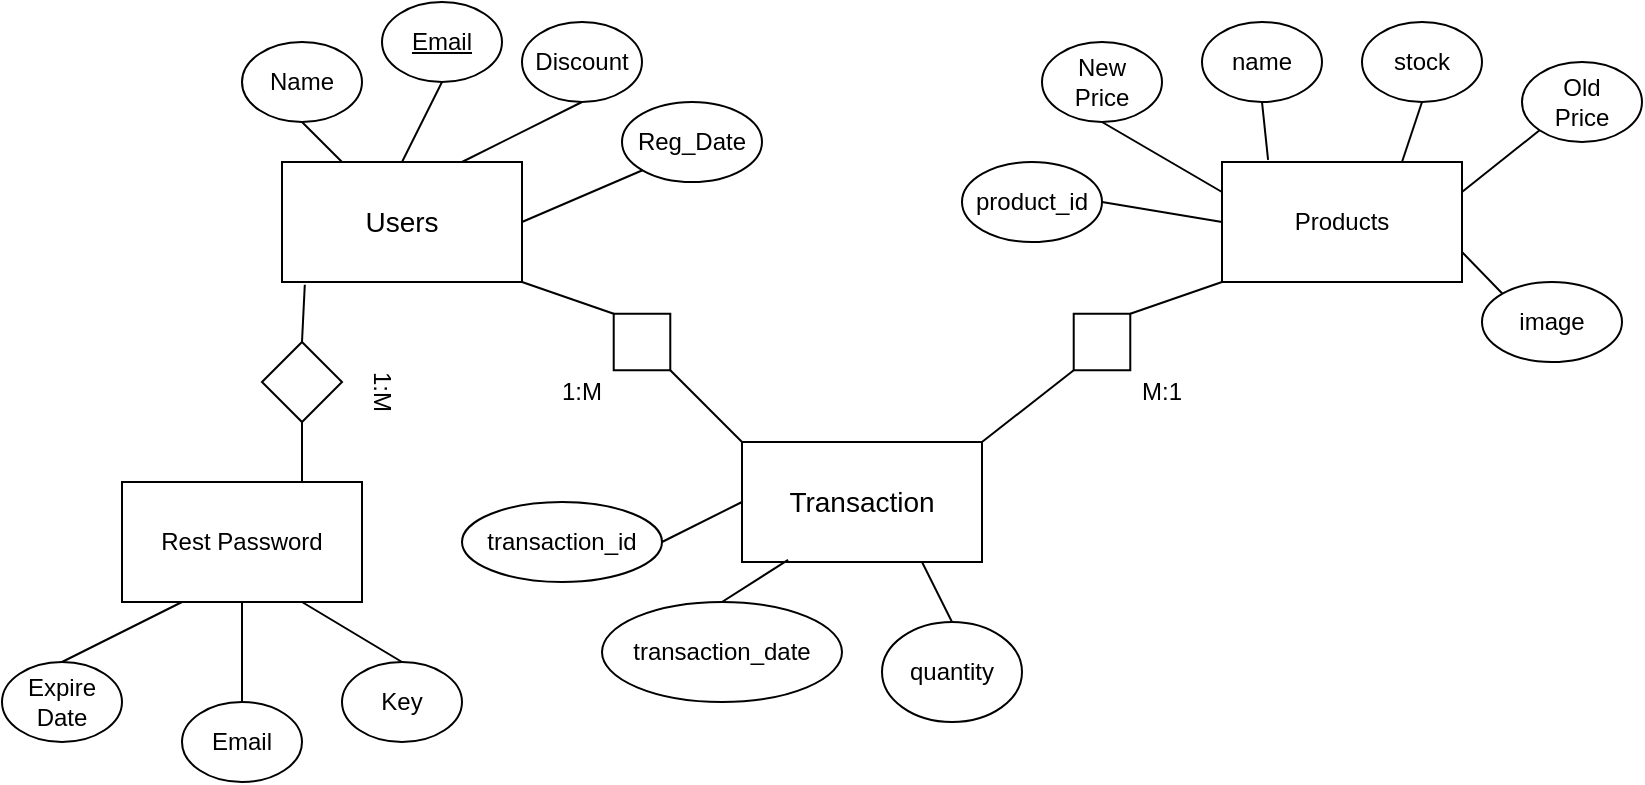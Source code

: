 <mxfile version="20.4.0" type="device"><diagram id="R2lEEEUBdFMjLlhIrx00" name="Page-1"><mxGraphModel dx="1021" dy="461" grid="1" gridSize="10" guides="1" tooltips="1" connect="1" arrows="1" fold="1" page="1" pageScale="1" pageWidth="850" pageHeight="1100" math="0" shadow="0" extFonts="Permanent Marker^https://fonts.googleapis.com/css?family=Permanent+Marker"><root><mxCell id="0"/><mxCell id="1" parent="0"/><mxCell id="4uJXpL6L4Qn1qcKOR6uG-1" value="&lt;font style=&quot;font-size: 14px;&quot;&gt;Users&lt;/font&gt;" style="rounded=0;whiteSpace=wrap;html=1;" parent="1" vertex="1"><mxGeometry x="170" y="180" width="120" height="60" as="geometry"/></mxCell><mxCell id="4uJXpL6L4Qn1qcKOR6uG-2" value="&lt;div&gt;&lt;u&gt;Email&lt;/u&gt;&lt;/div&gt;" style="ellipse;whiteSpace=wrap;html=1;" parent="1" vertex="1"><mxGeometry x="220" y="100" width="60" height="40" as="geometry"/></mxCell><mxCell id="4uJXpL6L4Qn1qcKOR6uG-3" value="Name" style="ellipse;whiteSpace=wrap;html=1;" parent="1" vertex="1"><mxGeometry x="150" y="120" width="60" height="40" as="geometry"/></mxCell><mxCell id="4uJXpL6L4Qn1qcKOR6uG-5" value="quantity" style="ellipse;whiteSpace=wrap;html=1;" parent="1" vertex="1"><mxGeometry x="470" y="410" width="70" height="50" as="geometry"/></mxCell><mxCell id="4uJXpL6L4Qn1qcKOR6uG-6" value="Discount" style="ellipse;whiteSpace=wrap;html=1;" parent="1" vertex="1"><mxGeometry x="290" y="110" width="60" height="40" as="geometry"/></mxCell><mxCell id="4uJXpL6L4Qn1qcKOR6uG-7" value="Products" style="rounded=0;whiteSpace=wrap;html=1;" parent="1" vertex="1"><mxGeometry x="640" y="180" width="120" height="60" as="geometry"/></mxCell><mxCell id="4uJXpL6L4Qn1qcKOR6uG-9" value="name" style="ellipse;whiteSpace=wrap;html=1;" parent="1" vertex="1"><mxGeometry x="630" y="110" width="60" height="40" as="geometry"/></mxCell><mxCell id="4uJXpL6L4Qn1qcKOR6uG-10" value="stock" style="ellipse;whiteSpace=wrap;html=1;" parent="1" vertex="1"><mxGeometry x="710" y="110" width="60" height="40" as="geometry"/></mxCell><mxCell id="4uJXpL6L4Qn1qcKOR6uG-11" value="New&lt;div&gt;Price&lt;br&gt;&lt;/div&gt;" style="ellipse;whiteSpace=wrap;html=1;" parent="1" vertex="1"><mxGeometry x="550" y="120" width="60" height="40" as="geometry"/></mxCell><mxCell id="4uJXpL6L4Qn1qcKOR6uG-12" value="&lt;div&gt;Old&lt;/div&gt;&lt;div&gt;Price&lt;/div&gt;" style="ellipse;whiteSpace=wrap;html=1;" parent="1" vertex="1"><mxGeometry x="790" y="130" width="60" height="40" as="geometry"/></mxCell><mxCell id="4uJXpL6L4Qn1qcKOR6uG-13" value="&lt;h2 style=&quot;font-size: 14px;&quot; data-ved=&quot;2ahUKEwjdirGHtZz6AhWwX_EDHb0tCYAQ3B0oAXoECE4QDw&quot; data-attrid=&quot;title&quot; data-local-attribute=&quot;d3bn&quot; class=&quot;qrShPb kno-ecr-pt PZPZlf q8U8x hNKfZe&quot;&gt;&lt;font style=&quot;font-size: 14px;&quot;&gt;&lt;span&gt;&lt;span style=&quot;font-weight: normal;&quot;&gt;Transaction&lt;/span&gt;&lt;/span&gt;&lt;/font&gt;&lt;/h2&gt;" style="rounded=0;whiteSpace=wrap;html=1;" parent="1" vertex="1"><mxGeometry x="400" y="320" width="120" height="60" as="geometry"/></mxCell><mxCell id="4uJXpL6L4Qn1qcKOR6uG-14" value="" style="rhombus;whiteSpace=wrap;html=1;rotation=-45;" parent="1" vertex="1"><mxGeometry x="330" y="250" width="40" height="40" as="geometry"/></mxCell><mxCell id="4uJXpL6L4Qn1qcKOR6uG-15" value="" style="rhombus;whiteSpace=wrap;html=1;rotation=-45;" parent="1" vertex="1"><mxGeometry x="560" y="250" width="40" height="40" as="geometry"/></mxCell><mxCell id="4uJXpL6L4Qn1qcKOR6uG-17" value="transaction_date" style="ellipse;whiteSpace=wrap;html=1;" parent="1" vertex="1"><mxGeometry x="330" y="400" width="120" height="50" as="geometry"/></mxCell><mxCell id="4uJXpL6L4Qn1qcKOR6uG-18" value="" style="endArrow=none;html=1;rounded=0;exitX=0.5;exitY=0;exitDx=0;exitDy=0;entryX=1;entryY=1;entryDx=0;entryDy=0;" parent="1" source="4uJXpL6L4Qn1qcKOR6uG-14" target="4uJXpL6L4Qn1qcKOR6uG-1" edge="1"><mxGeometry width="50" height="50" relative="1" as="geometry"><mxPoint x="400" y="300" as="sourcePoint"/><mxPoint x="450" y="250" as="targetPoint"/></mxGeometry></mxCell><mxCell id="4uJXpL6L4Qn1qcKOR6uG-19" value="" style="endArrow=none;html=1;rounded=0;entryX=0.5;entryY=1;entryDx=0;entryDy=0;exitX=0;exitY=0;exitDx=0;exitDy=0;" parent="1" source="4uJXpL6L4Qn1qcKOR6uG-13" target="4uJXpL6L4Qn1qcKOR6uG-14" edge="1"><mxGeometry width="50" height="50" relative="1" as="geometry"><mxPoint x="400" y="300" as="sourcePoint"/><mxPoint x="450" y="250" as="targetPoint"/></mxGeometry></mxCell><mxCell id="4uJXpL6L4Qn1qcKOR6uG-20" value="1:M" style="text;html=1;strokeColor=none;fillColor=none;align=center;verticalAlign=middle;whiteSpace=wrap;rounded=0;" parent="1" vertex="1"><mxGeometry x="290" y="280" width="60" height="30" as="geometry"/></mxCell><mxCell id="4uJXpL6L4Qn1qcKOR6uG-21" value="" style="endArrow=none;html=1;rounded=0;entryX=0;entryY=1;entryDx=0;entryDy=0;exitX=1;exitY=0.5;exitDx=0;exitDy=0;" parent="1" source="4uJXpL6L4Qn1qcKOR6uG-15" target="4uJXpL6L4Qn1qcKOR6uG-7" edge="1"><mxGeometry width="50" height="50" relative="1" as="geometry"><mxPoint x="400" y="300" as="sourcePoint"/><mxPoint x="450" y="250" as="targetPoint"/></mxGeometry></mxCell><mxCell id="4uJXpL6L4Qn1qcKOR6uG-22" value="" style="endArrow=none;html=1;rounded=0;entryX=1;entryY=0;entryDx=0;entryDy=0;exitX=0;exitY=0.5;exitDx=0;exitDy=0;" parent="1" source="4uJXpL6L4Qn1qcKOR6uG-15" target="4uJXpL6L4Qn1qcKOR6uG-13" edge="1"><mxGeometry width="50" height="50" relative="1" as="geometry"><mxPoint x="604.142" y="265.858" as="sourcePoint"/><mxPoint x="650" y="250" as="targetPoint"/></mxGeometry></mxCell><mxCell id="4uJXpL6L4Qn1qcKOR6uG-23" value="M:1" style="text;html=1;strokeColor=none;fillColor=none;align=center;verticalAlign=middle;whiteSpace=wrap;rounded=0;" parent="1" vertex="1"><mxGeometry x="580" y="280" width="60" height="30" as="geometry"/></mxCell><mxCell id="4uJXpL6L4Qn1qcKOR6uG-24" value="Reg_Date" style="ellipse;whiteSpace=wrap;html=1;" parent="1" vertex="1"><mxGeometry x="340" y="150" width="70" height="40" as="geometry"/></mxCell><mxCell id="-47NFhVbMZnaoouIKPsV-3" value="" style="endArrow=none;html=1;rounded=0;entryX=0.5;entryY=1;entryDx=0;entryDy=0;exitX=0.25;exitY=0;exitDx=0;exitDy=0;" parent="1" source="4uJXpL6L4Qn1qcKOR6uG-1" target="4uJXpL6L4Qn1qcKOR6uG-3" edge="1"><mxGeometry width="50" height="50" relative="1" as="geometry"><mxPoint x="270" y="190" as="sourcePoint"/><mxPoint x="270" y="170" as="targetPoint"/></mxGeometry></mxCell><mxCell id="-47NFhVbMZnaoouIKPsV-4" value="" style="endArrow=none;html=1;rounded=0;exitX=0.5;exitY=0;exitDx=0;exitDy=0;entryX=0.5;entryY=1;entryDx=0;entryDy=0;" parent="1" source="4uJXpL6L4Qn1qcKOR6uG-1" target="4uJXpL6L4Qn1qcKOR6uG-2" edge="1"><mxGeometry width="50" height="50" relative="1" as="geometry"><mxPoint x="210" y="190" as="sourcePoint"/><mxPoint x="250" y="150" as="targetPoint"/></mxGeometry></mxCell><mxCell id="-47NFhVbMZnaoouIKPsV-5" value="" style="endArrow=none;html=1;rounded=0;exitX=0.75;exitY=0;exitDx=0;exitDy=0;entryX=0.5;entryY=1;entryDx=0;entryDy=0;" parent="1" source="4uJXpL6L4Qn1qcKOR6uG-1" target="4uJXpL6L4Qn1qcKOR6uG-6" edge="1"><mxGeometry width="50" height="50" relative="1" as="geometry"><mxPoint x="180" y="190" as="sourcePoint"/><mxPoint x="350" y="160" as="targetPoint"/></mxGeometry></mxCell><mxCell id="-47NFhVbMZnaoouIKPsV-6" value="" style="endArrow=none;html=1;rounded=0;exitX=1;exitY=0.5;exitDx=0;exitDy=0;entryX=0;entryY=1;entryDx=0;entryDy=0;" parent="1" source="4uJXpL6L4Qn1qcKOR6uG-1" target="4uJXpL6L4Qn1qcKOR6uG-24" edge="1"><mxGeometry width="50" height="50" relative="1" as="geometry"><mxPoint x="170" y="220" as="sourcePoint"/><mxPoint x="350" y="195" as="targetPoint"/></mxGeometry></mxCell><mxCell id="-47NFhVbMZnaoouIKPsV-7" value="" style="endArrow=none;html=1;rounded=0;entryX=0.5;entryY=1;entryDx=0;entryDy=0;exitX=0;exitY=0.25;exitDx=0;exitDy=0;" parent="1" source="4uJXpL6L4Qn1qcKOR6uG-7" target="4uJXpL6L4Qn1qcKOR6uG-11" edge="1"><mxGeometry width="50" height="50" relative="1" as="geometry"><mxPoint x="604.142" y="265.858" as="sourcePoint"/><mxPoint x="650" y="250" as="targetPoint"/></mxGeometry></mxCell><mxCell id="-47NFhVbMZnaoouIKPsV-8" value="" style="endArrow=none;html=1;rounded=0;entryX=0.5;entryY=1;entryDx=0;entryDy=0;exitX=0.192;exitY=-0.017;exitDx=0;exitDy=0;exitPerimeter=0;" parent="1" source="4uJXpL6L4Qn1qcKOR6uG-7" target="4uJXpL6L4Qn1qcKOR6uG-9" edge="1"><mxGeometry width="50" height="50" relative="1" as="geometry"><mxPoint x="650" y="205" as="sourcePoint"/><mxPoint x="590" y="170" as="targetPoint"/></mxGeometry></mxCell><mxCell id="-47NFhVbMZnaoouIKPsV-9" value="" style="endArrow=none;html=1;rounded=0;entryX=0.5;entryY=1;entryDx=0;entryDy=0;exitX=0.75;exitY=0;exitDx=0;exitDy=0;" parent="1" source="4uJXpL6L4Qn1qcKOR6uG-7" target="4uJXpL6L4Qn1qcKOR6uG-10" edge="1"><mxGeometry width="50" height="50" relative="1" as="geometry"><mxPoint x="673.04" y="188.98" as="sourcePoint"/><mxPoint x="670" y="160" as="targetPoint"/></mxGeometry></mxCell><mxCell id="-47NFhVbMZnaoouIKPsV-10" value="" style="endArrow=none;html=1;rounded=0;entryX=0;entryY=1;entryDx=0;entryDy=0;exitX=1;exitY=0.25;exitDx=0;exitDy=0;" parent="1" source="4uJXpL6L4Qn1qcKOR6uG-7" target="4uJXpL6L4Qn1qcKOR6uG-12" edge="1"><mxGeometry width="50" height="50" relative="1" as="geometry"><mxPoint x="740" y="190" as="sourcePoint"/><mxPoint x="750" y="160" as="targetPoint"/></mxGeometry></mxCell><mxCell id="-47NFhVbMZnaoouIKPsV-13" value="" style="endArrow=none;html=1;rounded=0;entryX=0.192;entryY=0.983;entryDx=0;entryDy=0;exitX=0.5;exitY=0;exitDx=0;exitDy=0;entryPerimeter=0;" parent="1" source="4uJXpL6L4Qn1qcKOR6uG-17" target="4uJXpL6L4Qn1qcKOR6uG-13" edge="1"><mxGeometry width="50" height="50" relative="1" as="geometry"><mxPoint x="410" y="330" as="sourcePoint"/><mxPoint x="374.142" y="294.142" as="targetPoint"/></mxGeometry></mxCell><mxCell id="-47NFhVbMZnaoouIKPsV-14" value="" style="endArrow=none;html=1;rounded=0;entryX=0.75;entryY=1;entryDx=0;entryDy=0;exitX=0.5;exitY=0;exitDx=0;exitDy=0;" parent="1" source="4uJXpL6L4Qn1qcKOR6uG-5" target="4uJXpL6L4Qn1qcKOR6uG-13" edge="1"><mxGeometry width="50" height="50" relative="1" as="geometry"><mxPoint x="420" y="410" as="sourcePoint"/><mxPoint x="433.04" y="388.98" as="targetPoint"/></mxGeometry></mxCell><mxCell id="-47NFhVbMZnaoouIKPsV-15" value="product_id" style="ellipse;whiteSpace=wrap;html=1;" parent="1" vertex="1"><mxGeometry x="510" y="180" width="70" height="40" as="geometry"/></mxCell><mxCell id="-47NFhVbMZnaoouIKPsV-16" value="transaction_id" style="ellipse;whiteSpace=wrap;html=1;" parent="1" vertex="1"><mxGeometry x="260" y="350" width="100" height="40" as="geometry"/></mxCell><mxCell id="-47NFhVbMZnaoouIKPsV-17" value="" style="endArrow=none;html=1;rounded=0;entryX=0;entryY=0.5;entryDx=0;entryDy=0;exitX=1;exitY=0.5;exitDx=0;exitDy=0;" parent="1" source="-47NFhVbMZnaoouIKPsV-15" target="4uJXpL6L4Qn1qcKOR6uG-7" edge="1"><mxGeometry width="50" height="50" relative="1" as="geometry"><mxPoint x="575.858" y="294.142" as="sourcePoint"/><mxPoint x="530" y="330" as="targetPoint"/></mxGeometry></mxCell><mxCell id="-47NFhVbMZnaoouIKPsV-18" value="" style="endArrow=none;html=1;rounded=0;exitX=1;exitY=0.5;exitDx=0;exitDy=0;entryX=0;entryY=0.5;entryDx=0;entryDy=0;" parent="1" source="-47NFhVbMZnaoouIKPsV-16" target="4uJXpL6L4Qn1qcKOR6uG-13" edge="1"><mxGeometry width="50" height="50" relative="1" as="geometry"><mxPoint x="590" y="210" as="sourcePoint"/><mxPoint x="370" y="340" as="targetPoint"/></mxGeometry></mxCell><mxCell id="lj-jcQxxJ8c1d7DzPzvi-1" value="image" style="ellipse;whiteSpace=wrap;html=1;" parent="1" vertex="1"><mxGeometry x="770" y="240" width="70" height="40" as="geometry"/></mxCell><mxCell id="lj-jcQxxJ8c1d7DzPzvi-2" value="" style="endArrow=none;html=1;rounded=0;entryX=0;entryY=0;entryDx=0;entryDy=0;exitX=1;exitY=0.75;exitDx=0;exitDy=0;" parent="1" source="4uJXpL6L4Qn1qcKOR6uG-7" target="lj-jcQxxJ8c1d7DzPzvi-1" edge="1"><mxGeometry width="50" height="50" relative="1" as="geometry"><mxPoint x="770" y="205" as="sourcePoint"/><mxPoint x="808.787" y="174.142" as="targetPoint"/></mxGeometry></mxCell><mxCell id="yTyRs3sDn2myBBdR2FcU-2" value="Rest Password" style="rounded=0;whiteSpace=wrap;html=1;" vertex="1" parent="1"><mxGeometry x="90" y="340" width="120" height="60" as="geometry"/></mxCell><mxCell id="yTyRs3sDn2myBBdR2FcU-3" value="&lt;div&gt;Email&lt;/div&gt;" style="ellipse;whiteSpace=wrap;html=1;" vertex="1" parent="1"><mxGeometry x="120" y="450" width="60" height="40" as="geometry"/></mxCell><mxCell id="yTyRs3sDn2myBBdR2FcU-4" value="&lt;div&gt;Key&lt;/div&gt;" style="ellipse;whiteSpace=wrap;html=1;" vertex="1" parent="1"><mxGeometry x="200" y="430" width="60" height="40" as="geometry"/></mxCell><mxCell id="yTyRs3sDn2myBBdR2FcU-5" value="&lt;div&gt;Expire&lt;/div&gt;&lt;div&gt;Date&lt;br&gt;&lt;/div&gt;" style="ellipse;whiteSpace=wrap;html=1;" vertex="1" parent="1"><mxGeometry x="30" y="430" width="60" height="40" as="geometry"/></mxCell><mxCell id="yTyRs3sDn2myBBdR2FcU-6" value="" style="endArrow=none;html=1;rounded=0;exitX=0.095;exitY=1.023;exitDx=0;exitDy=0;entryX=1;entryY=0.5;entryDx=0;entryDy=0;exitPerimeter=0;" edge="1" parent="1" source="4uJXpL6L4Qn1qcKOR6uG-1" target="yTyRs3sDn2myBBdR2FcU-7"><mxGeometry width="50" height="50" relative="1" as="geometry"><mxPoint x="300" y="220" as="sourcePoint"/><mxPoint x="360.569" y="194.322" as="targetPoint"/></mxGeometry></mxCell><mxCell id="yTyRs3sDn2myBBdR2FcU-7" value="" style="rhombus;whiteSpace=wrap;html=1;rotation=-90;" vertex="1" parent="1"><mxGeometry x="160" y="270" width="40" height="40" as="geometry"/></mxCell><mxCell id="yTyRs3sDn2myBBdR2FcU-8" value="" style="endArrow=none;html=1;rounded=0;exitX=0;exitY=0.5;exitDx=0;exitDy=0;entryX=0.75;entryY=0;entryDx=0;entryDy=0;" edge="1" parent="1" source="yTyRs3sDn2myBBdR2FcU-7" target="yTyRs3sDn2myBBdR2FcU-2"><mxGeometry width="50" height="50" relative="1" as="geometry"><mxPoint x="191.4" y="251.38" as="sourcePoint"/><mxPoint x="190" y="280.0" as="targetPoint"/></mxGeometry></mxCell><mxCell id="yTyRs3sDn2myBBdR2FcU-9" value="1:M" style="text;html=1;strokeColor=none;fillColor=none;align=center;verticalAlign=middle;whiteSpace=wrap;rounded=0;rotation=90;" vertex="1" parent="1"><mxGeometry x="190" y="280" width="60" height="30" as="geometry"/></mxCell><mxCell id="yTyRs3sDn2myBBdR2FcU-10" value="" style="endArrow=none;html=1;rounded=0;exitX=0.5;exitY=0;exitDx=0;exitDy=0;entryX=0.25;entryY=1;entryDx=0;entryDy=0;" edge="1" parent="1" source="yTyRs3sDn2myBBdR2FcU-5" target="yTyRs3sDn2myBBdR2FcU-2"><mxGeometry width="50" height="50" relative="1" as="geometry"><mxPoint x="191.4" y="251.38" as="sourcePoint"/><mxPoint x="190" y="280.0" as="targetPoint"/></mxGeometry></mxCell><mxCell id="yTyRs3sDn2myBBdR2FcU-11" value="" style="endArrow=none;html=1;rounded=0;exitX=0.5;exitY=0;exitDx=0;exitDy=0;entryX=0.5;entryY=1;entryDx=0;entryDy=0;" edge="1" parent="1" source="yTyRs3sDn2myBBdR2FcU-3" target="yTyRs3sDn2myBBdR2FcU-2"><mxGeometry width="50" height="50" relative="1" as="geometry"><mxPoint x="70" y="440" as="sourcePoint"/><mxPoint x="130" y="410" as="targetPoint"/></mxGeometry></mxCell><mxCell id="yTyRs3sDn2myBBdR2FcU-12" value="" style="endArrow=none;html=1;rounded=0;exitX=0.5;exitY=0;exitDx=0;exitDy=0;entryX=0.75;entryY=1;entryDx=0;entryDy=0;" edge="1" parent="1" source="yTyRs3sDn2myBBdR2FcU-4" target="yTyRs3sDn2myBBdR2FcU-2"><mxGeometry width="50" height="50" relative="1" as="geometry"><mxPoint x="160" y="460" as="sourcePoint"/><mxPoint x="160" y="410" as="targetPoint"/></mxGeometry></mxCell></root></mxGraphModel></diagram></mxfile>